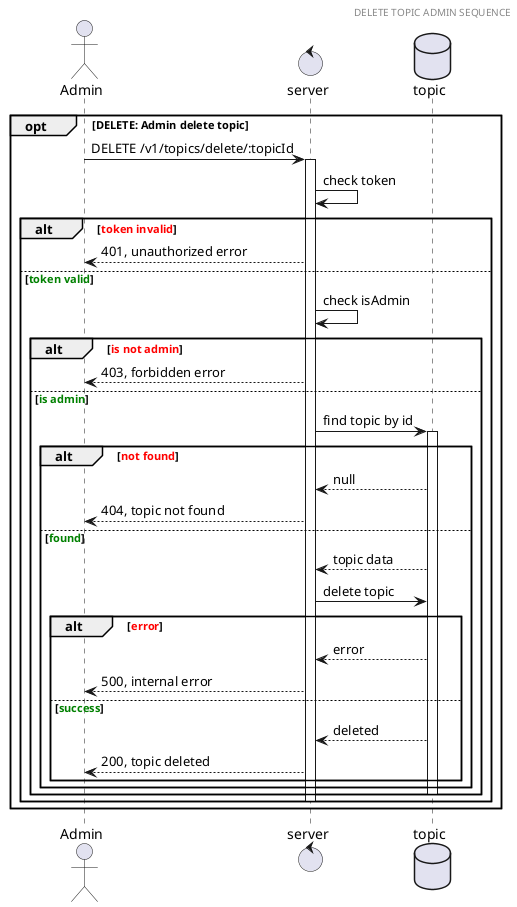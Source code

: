 @startuml Topic admin sequence

header DELETE TOPIC ADMIN SEQUENCE
actor Admin 
control server
database topic

opt DELETE: Admin delete topic
  Admin -> server: DELETE /v1/topics/delete/:topicId
  activate server
  server -> server: check token
  alt <font color=red>token invalid</font>
    server --> Admin: 401, unauthorized error
  else <font color=green>token valid</font>
    server -> server: check isAdmin
    alt <font color=red>is not admin</font>
      server --> Admin: 403, forbidden error
    else <font color=green>is admin</font>
      server -> topic: find topic by id
      activate topic
      alt <font color=red>not found</font>
        topic --> server: null
        server --> Admin: 404, topic not found
      else <font color=green>found</font>
        topic --> server: topic data
        server -> topic: delete topic
        alt <font color=red>error</font>
          topic --> server: error
          server --> Admin: 500, internal error
        else <font color=green>success</font>
          topic --> server: deleted
          server --> Admin: 200, topic deleted
        end
      end
      deactivate topic
    end
    deactivate server
  end
end

@enduml
